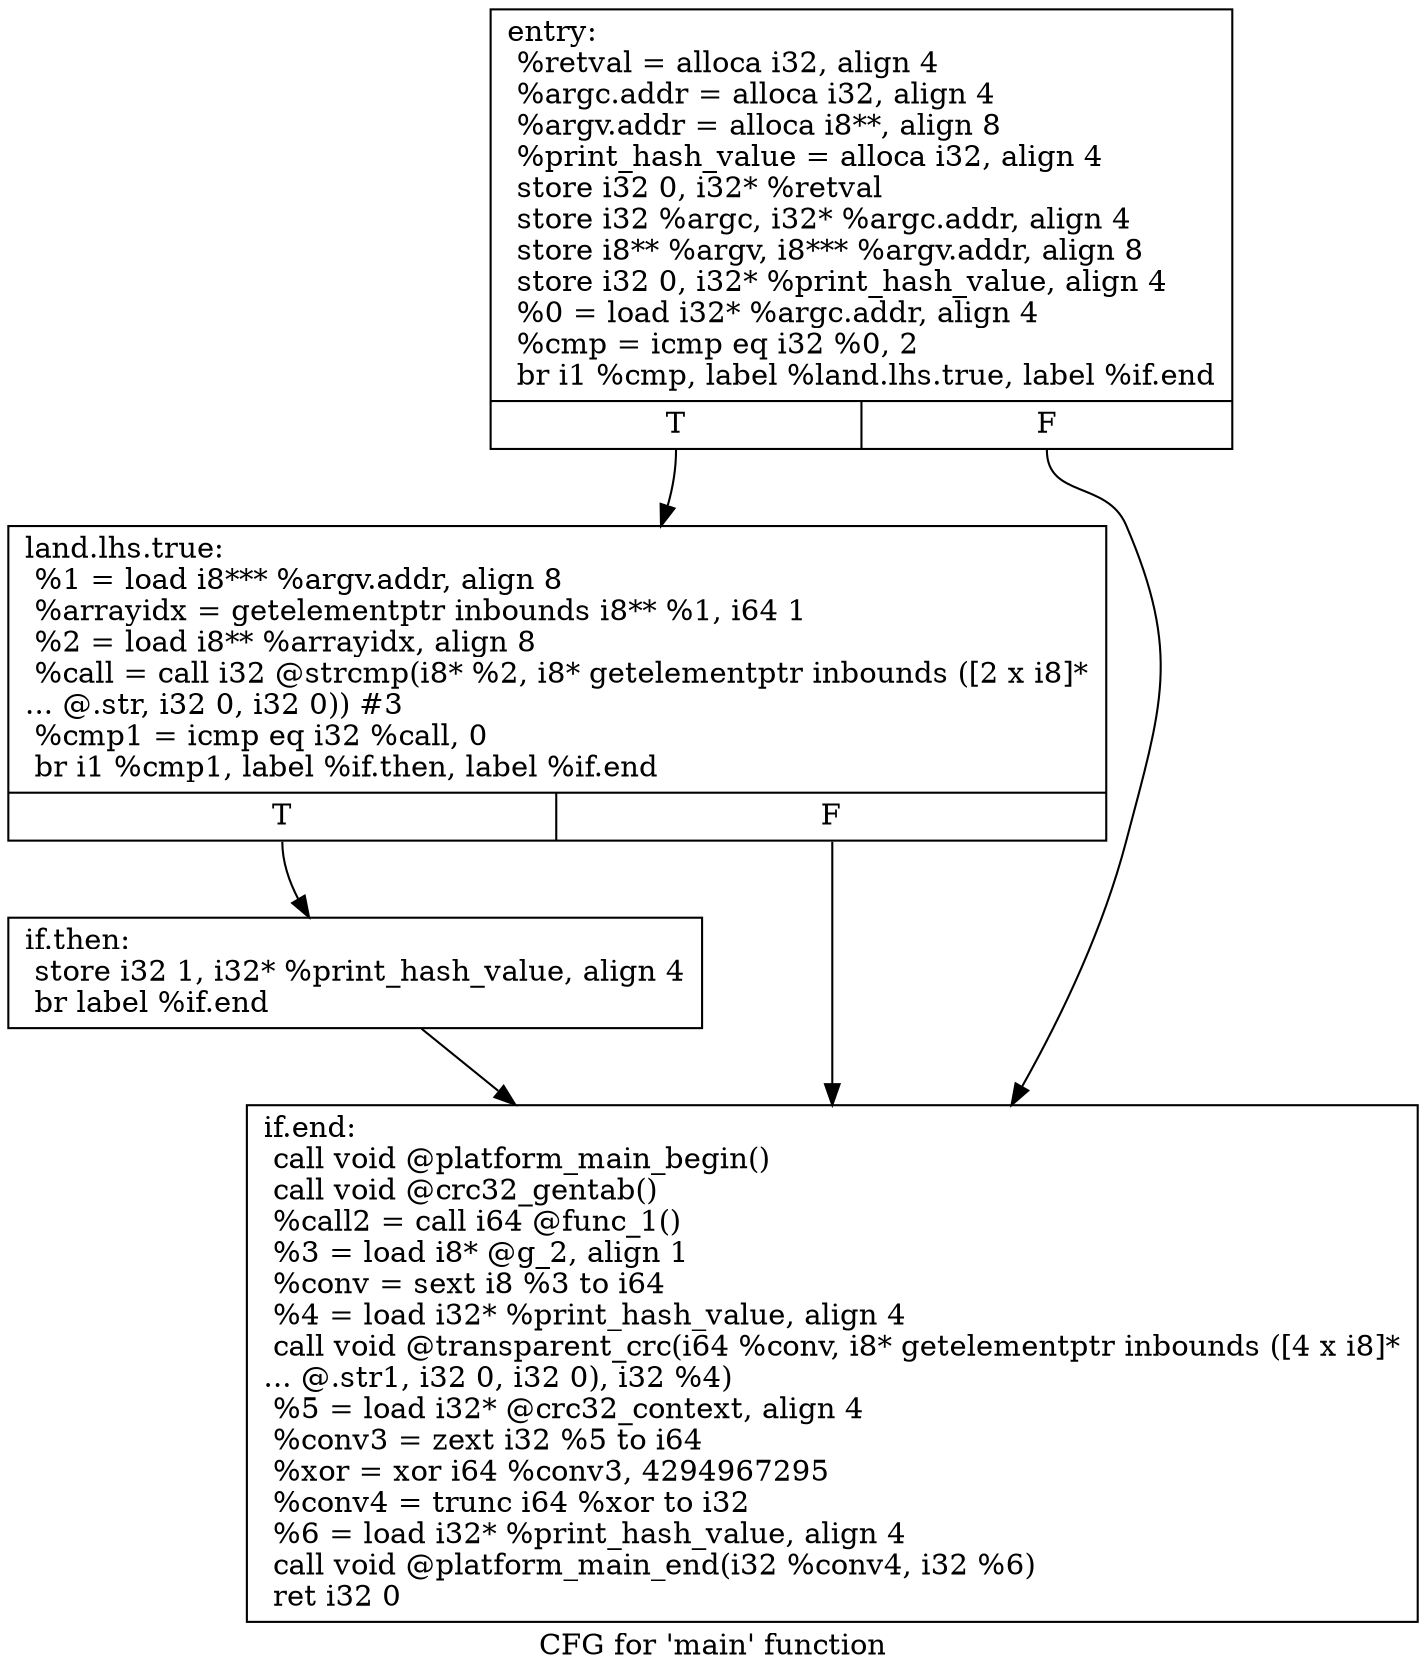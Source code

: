 digraph "CFG for 'main' function" {
	label="CFG for 'main' function";

	Node0xba84030 [shape=record,label="{entry:\l  %retval = alloca i32, align 4\l  %argc.addr = alloca i32, align 4\l  %argv.addr = alloca i8**, align 8\l  %print_hash_value = alloca i32, align 4\l  store i32 0, i32* %retval\l  store i32 %argc, i32* %argc.addr, align 4\l  store i8** %argv, i8*** %argv.addr, align 8\l  store i32 0, i32* %print_hash_value, align 4\l  %0 = load i32* %argc.addr, align 4\l  %cmp = icmp eq i32 %0, 2\l  br i1 %cmp, label %land.lhs.true, label %if.end\l|{<s0>T|<s1>F}}"];
	Node0xba84030:s0 -> Node0xba84060;
	Node0xba84030:s1 -> Node0xba840c0;
	Node0xba84060 [shape=record,label="{land.lhs.true:                                    \l  %1 = load i8*** %argv.addr, align 8\l  %arrayidx = getelementptr inbounds i8** %1, i64 1\l  %2 = load i8** %arrayidx, align 8\l  %call = call i32 @strcmp(i8* %2, i8* getelementptr inbounds ([2 x i8]*\l... @.str, i32 0, i32 0)) #3\l  %cmp1 = icmp eq i32 %call, 0\l  br i1 %cmp1, label %if.then, label %if.end\l|{<s0>T|<s1>F}}"];
	Node0xba84060:s0 -> Node0xba84090;
	Node0xba84060:s1 -> Node0xba840c0;
	Node0xba84090 [shape=record,label="{if.then:                                          \l  store i32 1, i32* %print_hash_value, align 4\l  br label %if.end\l}"];
	Node0xba84090 -> Node0xba840c0;
	Node0xba840c0 [shape=record,label="{if.end:                                           \l  call void @platform_main_begin()\l  call void @crc32_gentab()\l  %call2 = call i64 @func_1()\l  %3 = load i8* @g_2, align 1\l  %conv = sext i8 %3 to i64\l  %4 = load i32* %print_hash_value, align 4\l  call void @transparent_crc(i64 %conv, i8* getelementptr inbounds ([4 x i8]*\l... @.str1, i32 0, i32 0), i32 %4)\l  %5 = load i32* @crc32_context, align 4\l  %conv3 = zext i32 %5 to i64\l  %xor = xor i64 %conv3, 4294967295\l  %conv4 = trunc i64 %xor to i32\l  %6 = load i32* %print_hash_value, align 4\l  call void @platform_main_end(i32 %conv4, i32 %6)\l  ret i32 0\l}"];
}
